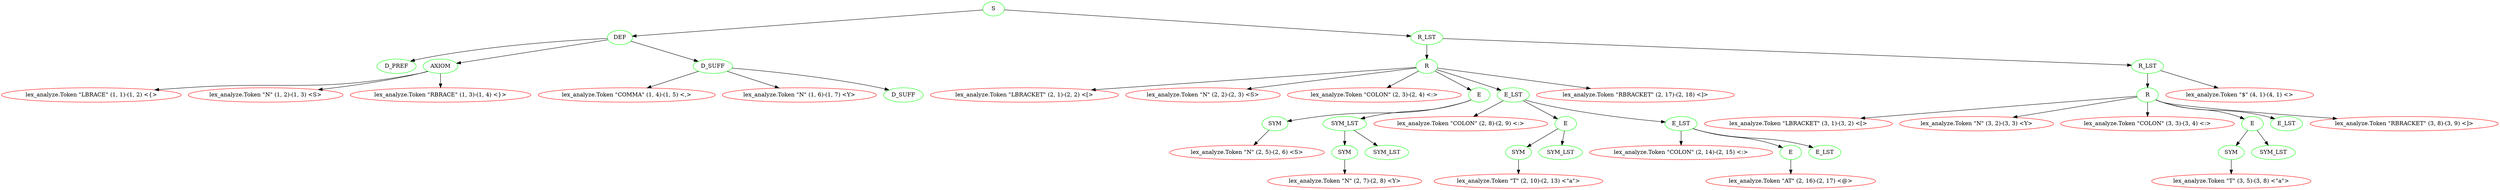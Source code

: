 digraph {
1 [label="S"][color=green]
2 [label="DEF"][color=green]
3 [label="D_PREF"][color=green]
2->3
4 [label="AXIOM"][color=green]
5 [label="lex_analyze.Token \"LBRACE\" (1, 1)-(1, 2) <{>"][color=red]
4->5
6 [label="lex_analyze.Token \"N\" (1, 2)-(1, 3) <S>"][color=red]
4->6
7 [label="lex_analyze.Token \"RBRACE\" (1, 3)-(1, 4) <}>"][color=red]
4->7
2->4
8 [label="D_SUFF"][color=green]
9 [label="lex_analyze.Token \"COMMA\" (1, 4)-(1, 5) <,>"][color=red]
8->9
10 [label="lex_analyze.Token \"N\" (1, 6)-(1, 7) <Y>"][color=red]
8->10
11 [label="D_SUFF"][color=green]
8->11
2->8
1->2
12 [label="R_LST"][color=green]
13 [label="R"][color=green]
14 [label="lex_analyze.Token \"LBRACKET\" (2, 1)-(2, 2) <[>"][color=red]
13->14
15 [label="lex_analyze.Token \"N\" (2, 2)-(2, 3) <S>"][color=red]
13->15
16 [label="lex_analyze.Token \"COLON\" (2, 3)-(2, 4) <:>"][color=red]
13->16
17 [label="E"][color=green]
18 [label="SYM"][color=green]
19 [label="lex_analyze.Token \"N\" (2, 5)-(2, 6) <S>"][color=red]
18->19
17->18
20 [label="SYM_LST"][color=green]
21 [label="SYM"][color=green]
22 [label="lex_analyze.Token \"N\" (2, 7)-(2, 8) <Y>"][color=red]
21->22
20->21
23 [label="SYM_LST"][color=green]
20->23
17->20
13->17
24 [label="E_LST"][color=green]
25 [label="lex_analyze.Token \"COLON\" (2, 8)-(2, 9) <:>"][color=red]
24->25
26 [label="E"][color=green]
27 [label="SYM"][color=green]
28 [label="lex_analyze.Token \"T\" (2, 10)-(2, 13) <\"a\">"][color=red]
27->28
26->27
29 [label="SYM_LST"][color=green]
26->29
24->26
30 [label="E_LST"][color=green]
31 [label="lex_analyze.Token \"COLON\" (2, 14)-(2, 15) <:>"][color=red]
30->31
32 [label="E"][color=green]
33 [label="lex_analyze.Token \"AT\" (2, 16)-(2, 17) <@>"][color=red]
32->33
30->32
34 [label="E_LST"][color=green]
30->34
24->30
13->24
35 [label="lex_analyze.Token \"RBRACKET\" (2, 17)-(2, 18) <]>"][color=red]
13->35
12->13
36 [label="R_LST"][color=green]
37 [label="R"][color=green]
38 [label="lex_analyze.Token \"LBRACKET\" (3, 1)-(3, 2) <[>"][color=red]
37->38
39 [label="lex_analyze.Token \"N\" (3, 2)-(3, 3) <Y>"][color=red]
37->39
40 [label="lex_analyze.Token \"COLON\" (3, 3)-(3, 4) <:>"][color=red]
37->40
41 [label="E"][color=green]
42 [label="SYM"][color=green]
43 [label="lex_analyze.Token \"T\" (3, 5)-(3, 8) <\"a\">"][color=red]
42->43
41->42
44 [label="SYM_LST"][color=green]
41->44
37->41
45 [label="E_LST"][color=green]
37->45
46 [label="lex_analyze.Token \"RBRACKET\" (3, 8)-(3, 9) <]>"][color=red]
37->46
36->37
49 [label="lex_analyze.Token \"$\" (4, 1)-(4, 1) <>"][color=red]
36->49
12->36
1->12
}
